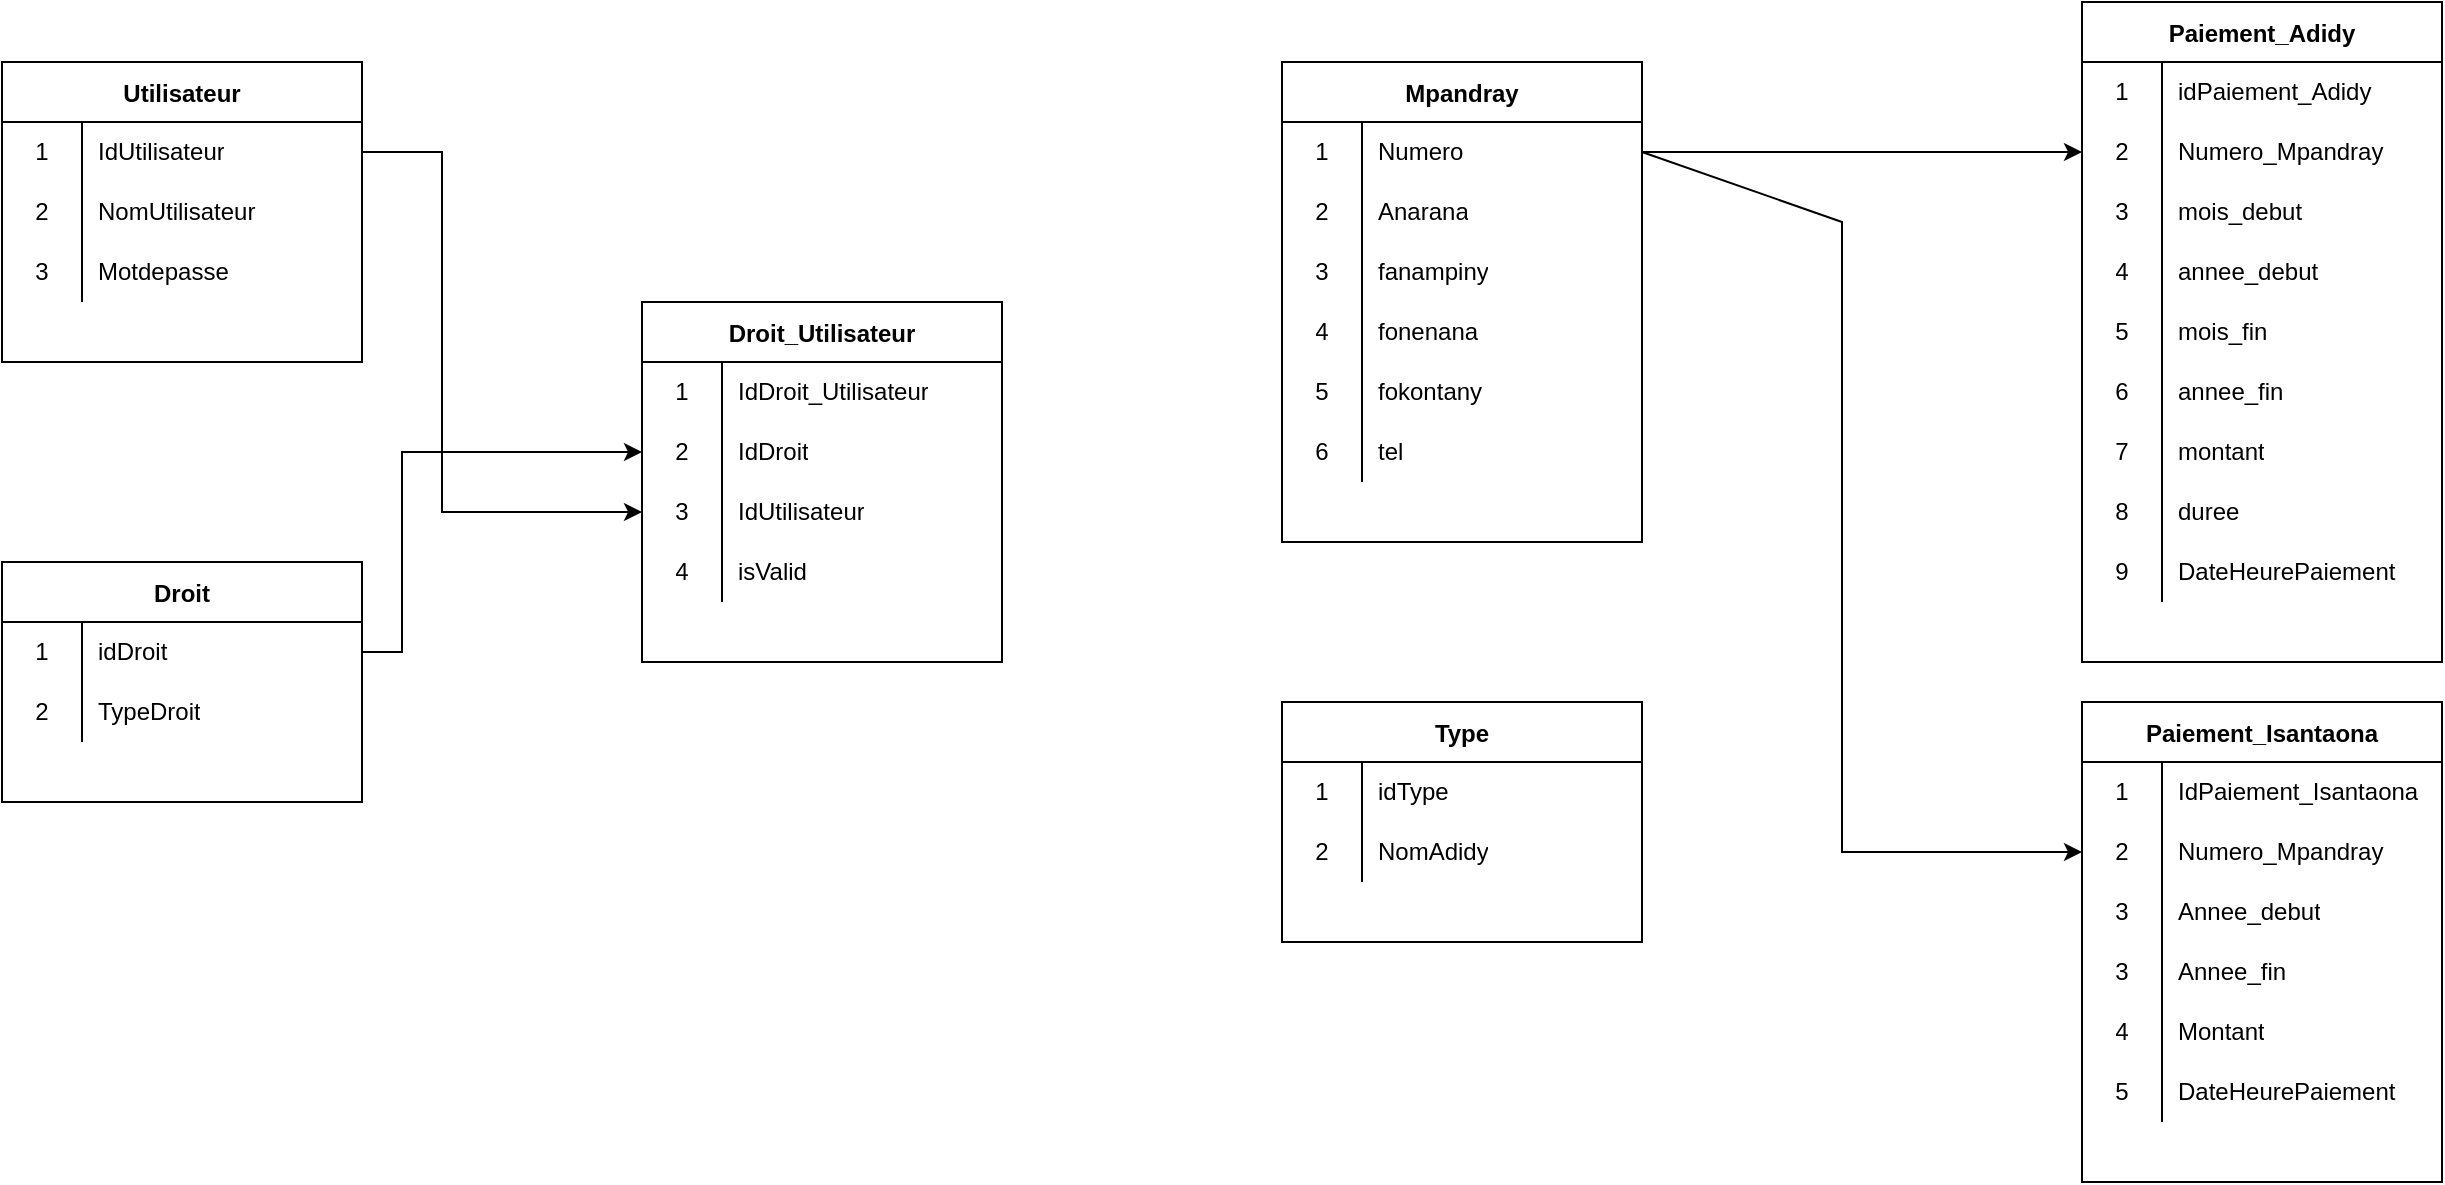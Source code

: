 <mxfile version="20.3.0" type="device"><diagram id="WqaetTp6xMt5rAw5SMbS" name="Page-1"><mxGraphModel dx="2249" dy="903" grid="1" gridSize="10" guides="1" tooltips="1" connect="1" arrows="1" fold="1" page="1" pageScale="1" pageWidth="827" pageHeight="1169" math="0" shadow="0"><root><mxCell id="0"/><mxCell id="1" parent="0"/><mxCell id="UqFj3-iDbLxUqSl8OQ87-1" value="Mpandray" style="shape=table;startSize=30;container=1;collapsible=0;childLayout=tableLayout;fixedRows=1;rowLines=0;fontStyle=1;" vertex="1" parent="1"><mxGeometry x="40" y="40" width="180" height="240" as="geometry"/></mxCell><mxCell id="UqFj3-iDbLxUqSl8OQ87-2" value="" style="shape=tableRow;horizontal=0;startSize=0;swimlaneHead=0;swimlaneBody=0;top=0;left=0;bottom=0;right=0;collapsible=0;dropTarget=0;fillColor=none;points=[[0,0.5],[1,0.5]];portConstraint=eastwest;" vertex="1" parent="UqFj3-iDbLxUqSl8OQ87-1"><mxGeometry y="30" width="180" height="30" as="geometry"/></mxCell><mxCell id="UqFj3-iDbLxUqSl8OQ87-3" value="1" style="shape=partialRectangle;html=1;whiteSpace=wrap;connectable=0;fillColor=none;top=0;left=0;bottom=0;right=0;overflow=hidden;pointerEvents=1;" vertex="1" parent="UqFj3-iDbLxUqSl8OQ87-2"><mxGeometry width="40" height="30" as="geometry"><mxRectangle width="40" height="30" as="alternateBounds"/></mxGeometry></mxCell><mxCell id="UqFj3-iDbLxUqSl8OQ87-4" value="Numero" style="shape=partialRectangle;html=1;whiteSpace=wrap;connectable=0;fillColor=none;top=0;left=0;bottom=0;right=0;align=left;spacingLeft=6;overflow=hidden;" vertex="1" parent="UqFj3-iDbLxUqSl8OQ87-2"><mxGeometry x="40" width="140" height="30" as="geometry"><mxRectangle width="140" height="30" as="alternateBounds"/></mxGeometry></mxCell><mxCell id="UqFj3-iDbLxUqSl8OQ87-5" value="" style="shape=tableRow;horizontal=0;startSize=0;swimlaneHead=0;swimlaneBody=0;top=0;left=0;bottom=0;right=0;collapsible=0;dropTarget=0;fillColor=none;points=[[0,0.5],[1,0.5]];portConstraint=eastwest;" vertex="1" parent="UqFj3-iDbLxUqSl8OQ87-1"><mxGeometry y="60" width="180" height="30" as="geometry"/></mxCell><mxCell id="UqFj3-iDbLxUqSl8OQ87-6" value="2" style="shape=partialRectangle;html=1;whiteSpace=wrap;connectable=0;fillColor=none;top=0;left=0;bottom=0;right=0;overflow=hidden;" vertex="1" parent="UqFj3-iDbLxUqSl8OQ87-5"><mxGeometry width="40" height="30" as="geometry"><mxRectangle width="40" height="30" as="alternateBounds"/></mxGeometry></mxCell><mxCell id="UqFj3-iDbLxUqSl8OQ87-7" value="Anarana" style="shape=partialRectangle;html=1;whiteSpace=wrap;connectable=0;fillColor=none;top=0;left=0;bottom=0;right=0;align=left;spacingLeft=6;overflow=hidden;" vertex="1" parent="UqFj3-iDbLxUqSl8OQ87-5"><mxGeometry x="40" width="140" height="30" as="geometry"><mxRectangle width="140" height="30" as="alternateBounds"/></mxGeometry></mxCell><mxCell id="UqFj3-iDbLxUqSl8OQ87-8" value="" style="shape=tableRow;horizontal=0;startSize=0;swimlaneHead=0;swimlaneBody=0;top=0;left=0;bottom=0;right=0;collapsible=0;dropTarget=0;fillColor=none;points=[[0,0.5],[1,0.5]];portConstraint=eastwest;" vertex="1" parent="UqFj3-iDbLxUqSl8OQ87-1"><mxGeometry y="90" width="180" height="30" as="geometry"/></mxCell><mxCell id="UqFj3-iDbLxUqSl8OQ87-9" value="3" style="shape=partialRectangle;html=1;whiteSpace=wrap;connectable=0;fillColor=none;top=0;left=0;bottom=0;right=0;overflow=hidden;" vertex="1" parent="UqFj3-iDbLxUqSl8OQ87-8"><mxGeometry width="40" height="30" as="geometry"><mxRectangle width="40" height="30" as="alternateBounds"/></mxGeometry></mxCell><mxCell id="UqFj3-iDbLxUqSl8OQ87-10" value="fanampiny" style="shape=partialRectangle;html=1;whiteSpace=wrap;connectable=0;fillColor=none;top=0;left=0;bottom=0;right=0;align=left;spacingLeft=6;overflow=hidden;" vertex="1" parent="UqFj3-iDbLxUqSl8OQ87-8"><mxGeometry x="40" width="140" height="30" as="geometry"><mxRectangle width="140" height="30" as="alternateBounds"/></mxGeometry></mxCell><mxCell id="UqFj3-iDbLxUqSl8OQ87-11" value="" style="shape=tableRow;horizontal=0;startSize=0;swimlaneHead=0;swimlaneBody=0;top=0;left=0;bottom=0;right=0;collapsible=0;dropTarget=0;fillColor=none;points=[[0,0.5],[1,0.5]];portConstraint=eastwest;" vertex="1" parent="UqFj3-iDbLxUqSl8OQ87-1"><mxGeometry y="120" width="180" height="30" as="geometry"/></mxCell><mxCell id="UqFj3-iDbLxUqSl8OQ87-12" value="4" style="shape=partialRectangle;html=1;whiteSpace=wrap;connectable=0;fillColor=none;top=0;left=0;bottom=0;right=0;overflow=hidden;" vertex="1" parent="UqFj3-iDbLxUqSl8OQ87-11"><mxGeometry width="40" height="30" as="geometry"><mxRectangle width="40" height="30" as="alternateBounds"/></mxGeometry></mxCell><mxCell id="UqFj3-iDbLxUqSl8OQ87-13" value="fonenana" style="shape=partialRectangle;html=1;whiteSpace=wrap;connectable=0;fillColor=none;top=0;left=0;bottom=0;right=0;align=left;spacingLeft=6;overflow=hidden;" vertex="1" parent="UqFj3-iDbLxUqSl8OQ87-11"><mxGeometry x="40" width="140" height="30" as="geometry"><mxRectangle width="140" height="30" as="alternateBounds"/></mxGeometry></mxCell><mxCell id="UqFj3-iDbLxUqSl8OQ87-14" value="" style="shape=tableRow;horizontal=0;startSize=0;swimlaneHead=0;swimlaneBody=0;top=0;left=0;bottom=0;right=0;collapsible=0;dropTarget=0;fillColor=none;points=[[0,0.5],[1,0.5]];portConstraint=eastwest;" vertex="1" parent="UqFj3-iDbLxUqSl8OQ87-1"><mxGeometry y="150" width="180" height="30" as="geometry"/></mxCell><mxCell id="UqFj3-iDbLxUqSl8OQ87-15" value="5" style="shape=partialRectangle;html=1;whiteSpace=wrap;connectable=0;fillColor=none;top=0;left=0;bottom=0;right=0;overflow=hidden;" vertex="1" parent="UqFj3-iDbLxUqSl8OQ87-14"><mxGeometry width="40" height="30" as="geometry"><mxRectangle width="40" height="30" as="alternateBounds"/></mxGeometry></mxCell><mxCell id="UqFj3-iDbLxUqSl8OQ87-16" value="fokontany" style="shape=partialRectangle;html=1;whiteSpace=wrap;connectable=0;fillColor=none;top=0;left=0;bottom=0;right=0;align=left;spacingLeft=6;overflow=hidden;" vertex="1" parent="UqFj3-iDbLxUqSl8OQ87-14"><mxGeometry x="40" width="140" height="30" as="geometry"><mxRectangle width="140" height="30" as="alternateBounds"/></mxGeometry></mxCell><mxCell id="UqFj3-iDbLxUqSl8OQ87-17" value="" style="shape=tableRow;horizontal=0;startSize=0;swimlaneHead=0;swimlaneBody=0;top=0;left=0;bottom=0;right=0;collapsible=0;dropTarget=0;fillColor=none;points=[[0,0.5],[1,0.5]];portConstraint=eastwest;" vertex="1" parent="UqFj3-iDbLxUqSl8OQ87-1"><mxGeometry y="180" width="180" height="30" as="geometry"/></mxCell><mxCell id="UqFj3-iDbLxUqSl8OQ87-18" value="6" style="shape=partialRectangle;html=1;whiteSpace=wrap;connectable=0;fillColor=none;top=0;left=0;bottom=0;right=0;overflow=hidden;" vertex="1" parent="UqFj3-iDbLxUqSl8OQ87-17"><mxGeometry width="40" height="30" as="geometry"><mxRectangle width="40" height="30" as="alternateBounds"/></mxGeometry></mxCell><mxCell id="UqFj3-iDbLxUqSl8OQ87-19" value="tel" style="shape=partialRectangle;html=1;whiteSpace=wrap;connectable=0;fillColor=none;top=0;left=0;bottom=0;right=0;align=left;spacingLeft=6;overflow=hidden;" vertex="1" parent="UqFj3-iDbLxUqSl8OQ87-17"><mxGeometry x="40" width="140" height="30" as="geometry"><mxRectangle width="140" height="30" as="alternateBounds"/></mxGeometry></mxCell><mxCell id="UqFj3-iDbLxUqSl8OQ87-20" value="Type" style="shape=table;startSize=30;container=1;collapsible=0;childLayout=tableLayout;fixedRows=1;rowLines=0;fontStyle=1;" vertex="1" parent="1"><mxGeometry x="40" y="360" width="180" height="120" as="geometry"/></mxCell><mxCell id="UqFj3-iDbLxUqSl8OQ87-21" value="" style="shape=tableRow;horizontal=0;startSize=0;swimlaneHead=0;swimlaneBody=0;top=0;left=0;bottom=0;right=0;collapsible=0;dropTarget=0;fillColor=none;points=[[0,0.5],[1,0.5]];portConstraint=eastwest;" vertex="1" parent="UqFj3-iDbLxUqSl8OQ87-20"><mxGeometry y="30" width="180" height="30" as="geometry"/></mxCell><mxCell id="UqFj3-iDbLxUqSl8OQ87-22" value="1" style="shape=partialRectangle;html=1;whiteSpace=wrap;connectable=0;fillColor=none;top=0;left=0;bottom=0;right=0;overflow=hidden;pointerEvents=1;" vertex="1" parent="UqFj3-iDbLxUqSl8OQ87-21"><mxGeometry width="40" height="30" as="geometry"><mxRectangle width="40" height="30" as="alternateBounds"/></mxGeometry></mxCell><mxCell id="UqFj3-iDbLxUqSl8OQ87-23" value="idType" style="shape=partialRectangle;html=1;whiteSpace=wrap;connectable=0;fillColor=none;top=0;left=0;bottom=0;right=0;align=left;spacingLeft=6;overflow=hidden;" vertex="1" parent="UqFj3-iDbLxUqSl8OQ87-21"><mxGeometry x="40" width="140" height="30" as="geometry"><mxRectangle width="140" height="30" as="alternateBounds"/></mxGeometry></mxCell><mxCell id="UqFj3-iDbLxUqSl8OQ87-24" value="" style="shape=tableRow;horizontal=0;startSize=0;swimlaneHead=0;swimlaneBody=0;top=0;left=0;bottom=0;right=0;collapsible=0;dropTarget=0;fillColor=none;points=[[0,0.5],[1,0.5]];portConstraint=eastwest;" vertex="1" parent="UqFj3-iDbLxUqSl8OQ87-20"><mxGeometry y="60" width="180" height="30" as="geometry"/></mxCell><mxCell id="UqFj3-iDbLxUqSl8OQ87-25" value="2" style="shape=partialRectangle;html=1;whiteSpace=wrap;connectable=0;fillColor=none;top=0;left=0;bottom=0;right=0;overflow=hidden;" vertex="1" parent="UqFj3-iDbLxUqSl8OQ87-24"><mxGeometry width="40" height="30" as="geometry"><mxRectangle width="40" height="30" as="alternateBounds"/></mxGeometry></mxCell><mxCell id="UqFj3-iDbLxUqSl8OQ87-26" value="NomAdidy" style="shape=partialRectangle;html=1;whiteSpace=wrap;connectable=0;fillColor=none;top=0;left=0;bottom=0;right=0;align=left;spacingLeft=6;overflow=hidden;" vertex="1" parent="UqFj3-iDbLxUqSl8OQ87-24"><mxGeometry x="40" width="140" height="30" as="geometry"><mxRectangle width="140" height="30" as="alternateBounds"/></mxGeometry></mxCell><mxCell id="UqFj3-iDbLxUqSl8OQ87-30" value="Paiement_Adidy" style="shape=table;startSize=30;container=1;collapsible=0;childLayout=tableLayout;fixedRows=1;rowLines=0;fontStyle=1;" vertex="1" parent="1"><mxGeometry x="440" y="10" width="180" height="330" as="geometry"/></mxCell><mxCell id="UqFj3-iDbLxUqSl8OQ87-31" value="" style="shape=tableRow;horizontal=0;startSize=0;swimlaneHead=0;swimlaneBody=0;top=0;left=0;bottom=0;right=0;collapsible=0;dropTarget=0;fillColor=none;points=[[0,0.5],[1,0.5]];portConstraint=eastwest;" vertex="1" parent="UqFj3-iDbLxUqSl8OQ87-30"><mxGeometry y="30" width="180" height="30" as="geometry"/></mxCell><mxCell id="UqFj3-iDbLxUqSl8OQ87-32" value="1" style="shape=partialRectangle;html=1;whiteSpace=wrap;connectable=0;fillColor=none;top=0;left=0;bottom=0;right=0;overflow=hidden;pointerEvents=1;" vertex="1" parent="UqFj3-iDbLxUqSl8OQ87-31"><mxGeometry width="40" height="30" as="geometry"><mxRectangle width="40" height="30" as="alternateBounds"/></mxGeometry></mxCell><mxCell id="UqFj3-iDbLxUqSl8OQ87-33" value="idPaiement_Adidy" style="shape=partialRectangle;html=1;whiteSpace=wrap;connectable=0;fillColor=none;top=0;left=0;bottom=0;right=0;align=left;spacingLeft=6;overflow=hidden;" vertex="1" parent="UqFj3-iDbLxUqSl8OQ87-31"><mxGeometry x="40" width="140" height="30" as="geometry"><mxRectangle width="140" height="30" as="alternateBounds"/></mxGeometry></mxCell><mxCell id="UqFj3-iDbLxUqSl8OQ87-34" value="" style="shape=tableRow;horizontal=0;startSize=0;swimlaneHead=0;swimlaneBody=0;top=0;left=0;bottom=0;right=0;collapsible=0;dropTarget=0;fillColor=none;points=[[0,0.5],[1,0.5]];portConstraint=eastwest;" vertex="1" parent="UqFj3-iDbLxUqSl8OQ87-30"><mxGeometry y="60" width="180" height="30" as="geometry"/></mxCell><mxCell id="UqFj3-iDbLxUqSl8OQ87-35" value="2" style="shape=partialRectangle;html=1;whiteSpace=wrap;connectable=0;fillColor=none;top=0;left=0;bottom=0;right=0;overflow=hidden;" vertex="1" parent="UqFj3-iDbLxUqSl8OQ87-34"><mxGeometry width="40" height="30" as="geometry"><mxRectangle width="40" height="30" as="alternateBounds"/></mxGeometry></mxCell><mxCell id="UqFj3-iDbLxUqSl8OQ87-36" value="Numero_Mpandray" style="shape=partialRectangle;html=1;whiteSpace=wrap;connectable=0;fillColor=none;top=0;left=0;bottom=0;right=0;align=left;spacingLeft=6;overflow=hidden;" vertex="1" parent="UqFj3-iDbLxUqSl8OQ87-34"><mxGeometry x="40" width="140" height="30" as="geometry"><mxRectangle width="140" height="30" as="alternateBounds"/></mxGeometry></mxCell><mxCell id="UqFj3-iDbLxUqSl8OQ87-37" value="" style="shape=tableRow;horizontal=0;startSize=0;swimlaneHead=0;swimlaneBody=0;top=0;left=0;bottom=0;right=0;collapsible=0;dropTarget=0;fillColor=none;points=[[0,0.5],[1,0.5]];portConstraint=eastwest;" vertex="1" parent="UqFj3-iDbLxUqSl8OQ87-30"><mxGeometry y="90" width="180" height="30" as="geometry"/></mxCell><mxCell id="UqFj3-iDbLxUqSl8OQ87-38" value="3" style="shape=partialRectangle;html=1;whiteSpace=wrap;connectable=0;fillColor=none;top=0;left=0;bottom=0;right=0;overflow=hidden;" vertex="1" parent="UqFj3-iDbLxUqSl8OQ87-37"><mxGeometry width="40" height="30" as="geometry"><mxRectangle width="40" height="30" as="alternateBounds"/></mxGeometry></mxCell><mxCell id="UqFj3-iDbLxUqSl8OQ87-39" value="mois_debut" style="shape=partialRectangle;html=1;whiteSpace=wrap;connectable=0;fillColor=none;top=0;left=0;bottom=0;right=0;align=left;spacingLeft=6;overflow=hidden;" vertex="1" parent="UqFj3-iDbLxUqSl8OQ87-37"><mxGeometry x="40" width="140" height="30" as="geometry"><mxRectangle width="140" height="30" as="alternateBounds"/></mxGeometry></mxCell><mxCell id="UqFj3-iDbLxUqSl8OQ87-40" value="" style="shape=tableRow;horizontal=0;startSize=0;swimlaneHead=0;swimlaneBody=0;top=0;left=0;bottom=0;right=0;collapsible=0;dropTarget=0;fillColor=none;points=[[0,0.5],[1,0.5]];portConstraint=eastwest;" vertex="1" parent="UqFj3-iDbLxUqSl8OQ87-30"><mxGeometry y="120" width="180" height="30" as="geometry"/></mxCell><mxCell id="UqFj3-iDbLxUqSl8OQ87-41" value="4" style="shape=partialRectangle;html=1;whiteSpace=wrap;connectable=0;fillColor=none;top=0;left=0;bottom=0;right=0;overflow=hidden;" vertex="1" parent="UqFj3-iDbLxUqSl8OQ87-40"><mxGeometry width="40" height="30" as="geometry"><mxRectangle width="40" height="30" as="alternateBounds"/></mxGeometry></mxCell><mxCell id="UqFj3-iDbLxUqSl8OQ87-42" value="annee_debut" style="shape=partialRectangle;html=1;whiteSpace=wrap;connectable=0;fillColor=none;top=0;left=0;bottom=0;right=0;align=left;spacingLeft=6;overflow=hidden;" vertex="1" parent="UqFj3-iDbLxUqSl8OQ87-40"><mxGeometry x="40" width="140" height="30" as="geometry"><mxRectangle width="140" height="30" as="alternateBounds"/></mxGeometry></mxCell><mxCell id="UqFj3-iDbLxUqSl8OQ87-43" value="" style="shape=tableRow;horizontal=0;startSize=0;swimlaneHead=0;swimlaneBody=0;top=0;left=0;bottom=0;right=0;collapsible=0;dropTarget=0;fillColor=none;points=[[0,0.5],[1,0.5]];portConstraint=eastwest;" vertex="1" parent="UqFj3-iDbLxUqSl8OQ87-30"><mxGeometry y="150" width="180" height="30" as="geometry"/></mxCell><mxCell id="UqFj3-iDbLxUqSl8OQ87-44" value="5" style="shape=partialRectangle;html=1;whiteSpace=wrap;connectable=0;fillColor=none;top=0;left=0;bottom=0;right=0;overflow=hidden;" vertex="1" parent="UqFj3-iDbLxUqSl8OQ87-43"><mxGeometry width="40" height="30" as="geometry"><mxRectangle width="40" height="30" as="alternateBounds"/></mxGeometry></mxCell><mxCell id="UqFj3-iDbLxUqSl8OQ87-45" value="mois_fin" style="shape=partialRectangle;html=1;whiteSpace=wrap;connectable=0;fillColor=none;top=0;left=0;bottom=0;right=0;align=left;spacingLeft=6;overflow=hidden;" vertex="1" parent="UqFj3-iDbLxUqSl8OQ87-43"><mxGeometry x="40" width="140" height="30" as="geometry"><mxRectangle width="140" height="30" as="alternateBounds"/></mxGeometry></mxCell><mxCell id="UqFj3-iDbLxUqSl8OQ87-46" value="" style="shape=tableRow;horizontal=0;startSize=0;swimlaneHead=0;swimlaneBody=0;top=0;left=0;bottom=0;right=0;collapsible=0;dropTarget=0;fillColor=none;points=[[0,0.5],[1,0.5]];portConstraint=eastwest;" vertex="1" parent="UqFj3-iDbLxUqSl8OQ87-30"><mxGeometry y="180" width="180" height="30" as="geometry"/></mxCell><mxCell id="UqFj3-iDbLxUqSl8OQ87-47" value="6" style="shape=partialRectangle;html=1;whiteSpace=wrap;connectable=0;fillColor=none;top=0;left=0;bottom=0;right=0;overflow=hidden;" vertex="1" parent="UqFj3-iDbLxUqSl8OQ87-46"><mxGeometry width="40" height="30" as="geometry"><mxRectangle width="40" height="30" as="alternateBounds"/></mxGeometry></mxCell><mxCell id="UqFj3-iDbLxUqSl8OQ87-48" value="annee_fin" style="shape=partialRectangle;html=1;whiteSpace=wrap;connectable=0;fillColor=none;top=0;left=0;bottom=0;right=0;align=left;spacingLeft=6;overflow=hidden;" vertex="1" parent="UqFj3-iDbLxUqSl8OQ87-46"><mxGeometry x="40" width="140" height="30" as="geometry"><mxRectangle width="140" height="30" as="alternateBounds"/></mxGeometry></mxCell><mxCell id="UqFj3-iDbLxUqSl8OQ87-49" value="" style="shape=tableRow;horizontal=0;startSize=0;swimlaneHead=0;swimlaneBody=0;top=0;left=0;bottom=0;right=0;collapsible=0;dropTarget=0;fillColor=none;points=[[0,0.5],[1,0.5]];portConstraint=eastwest;" vertex="1" parent="UqFj3-iDbLxUqSl8OQ87-30"><mxGeometry y="210" width="180" height="30" as="geometry"/></mxCell><mxCell id="UqFj3-iDbLxUqSl8OQ87-50" value="7" style="shape=partialRectangle;html=1;whiteSpace=wrap;connectable=0;fillColor=none;top=0;left=0;bottom=0;right=0;overflow=hidden;" vertex="1" parent="UqFj3-iDbLxUqSl8OQ87-49"><mxGeometry width="40" height="30" as="geometry"><mxRectangle width="40" height="30" as="alternateBounds"/></mxGeometry></mxCell><mxCell id="UqFj3-iDbLxUqSl8OQ87-51" value="montant" style="shape=partialRectangle;html=1;whiteSpace=wrap;connectable=0;fillColor=none;top=0;left=0;bottom=0;right=0;align=left;spacingLeft=6;overflow=hidden;" vertex="1" parent="UqFj3-iDbLxUqSl8OQ87-49"><mxGeometry x="40" width="140" height="30" as="geometry"><mxRectangle width="140" height="30" as="alternateBounds"/></mxGeometry></mxCell><mxCell id="UqFj3-iDbLxUqSl8OQ87-63" value="" style="shape=tableRow;horizontal=0;startSize=0;swimlaneHead=0;swimlaneBody=0;top=0;left=0;bottom=0;right=0;collapsible=0;dropTarget=0;fillColor=none;points=[[0,0.5],[1,0.5]];portConstraint=eastwest;" vertex="1" parent="UqFj3-iDbLxUqSl8OQ87-30"><mxGeometry y="240" width="180" height="30" as="geometry"/></mxCell><mxCell id="UqFj3-iDbLxUqSl8OQ87-64" value="8" style="shape=partialRectangle;html=1;whiteSpace=wrap;connectable=0;fillColor=none;top=0;left=0;bottom=0;right=0;overflow=hidden;" vertex="1" parent="UqFj3-iDbLxUqSl8OQ87-63"><mxGeometry width="40" height="30" as="geometry"><mxRectangle width="40" height="30" as="alternateBounds"/></mxGeometry></mxCell><mxCell id="UqFj3-iDbLxUqSl8OQ87-65" value="duree" style="shape=partialRectangle;html=1;whiteSpace=wrap;connectable=0;fillColor=none;top=0;left=0;bottom=0;right=0;align=left;spacingLeft=6;overflow=hidden;" vertex="1" parent="UqFj3-iDbLxUqSl8OQ87-63"><mxGeometry x="40" width="140" height="30" as="geometry"><mxRectangle width="140" height="30" as="alternateBounds"/></mxGeometry></mxCell><mxCell id="UqFj3-iDbLxUqSl8OQ87-70" value="" style="shape=tableRow;horizontal=0;startSize=0;swimlaneHead=0;swimlaneBody=0;top=0;left=0;bottom=0;right=0;collapsible=0;dropTarget=0;fillColor=none;points=[[0,0.5],[1,0.5]];portConstraint=eastwest;" vertex="1" parent="UqFj3-iDbLxUqSl8OQ87-30"><mxGeometry y="270" width="180" height="30" as="geometry"/></mxCell><mxCell id="UqFj3-iDbLxUqSl8OQ87-71" value="9" style="shape=partialRectangle;html=1;whiteSpace=wrap;connectable=0;fillColor=none;top=0;left=0;bottom=0;right=0;overflow=hidden;" vertex="1" parent="UqFj3-iDbLxUqSl8OQ87-70"><mxGeometry width="40" height="30" as="geometry"><mxRectangle width="40" height="30" as="alternateBounds"/></mxGeometry></mxCell><mxCell id="UqFj3-iDbLxUqSl8OQ87-72" value="DateHeurePaiement" style="shape=partialRectangle;html=1;whiteSpace=wrap;connectable=0;fillColor=none;top=0;left=0;bottom=0;right=0;align=left;spacingLeft=6;overflow=hidden;" vertex="1" parent="UqFj3-iDbLxUqSl8OQ87-70"><mxGeometry x="40" width="140" height="30" as="geometry"><mxRectangle width="140" height="30" as="alternateBounds"/></mxGeometry></mxCell><mxCell id="UqFj3-iDbLxUqSl8OQ87-52" value="" style="endArrow=classic;html=1;rounded=0;exitX=1;exitY=0.5;exitDx=0;exitDy=0;entryX=0;entryY=0.5;entryDx=0;entryDy=0;" edge="1" parent="1" source="UqFj3-iDbLxUqSl8OQ87-2" target="UqFj3-iDbLxUqSl8OQ87-34"><mxGeometry width="50" height="50" relative="1" as="geometry"><mxPoint x="310" y="170" as="sourcePoint"/><mxPoint x="360" y="120" as="targetPoint"/><Array as="points"><mxPoint x="320" y="85"/></Array></mxGeometry></mxCell><mxCell id="UqFj3-iDbLxUqSl8OQ87-53" value="Paiement_Isantaona" style="shape=table;startSize=30;container=1;collapsible=0;childLayout=tableLayout;fixedRows=1;rowLines=0;fontStyle=1;" vertex="1" parent="1"><mxGeometry x="440" y="360" width="180" height="240" as="geometry"/></mxCell><mxCell id="UqFj3-iDbLxUqSl8OQ87-54" value="" style="shape=tableRow;horizontal=0;startSize=0;swimlaneHead=0;swimlaneBody=0;top=0;left=0;bottom=0;right=0;collapsible=0;dropTarget=0;fillColor=none;points=[[0,0.5],[1,0.5]];portConstraint=eastwest;" vertex="1" parent="UqFj3-iDbLxUqSl8OQ87-53"><mxGeometry y="30" width="180" height="30" as="geometry"/></mxCell><mxCell id="UqFj3-iDbLxUqSl8OQ87-55" value="1" style="shape=partialRectangle;html=1;whiteSpace=wrap;connectable=0;fillColor=none;top=0;left=0;bottom=0;right=0;overflow=hidden;pointerEvents=1;" vertex="1" parent="UqFj3-iDbLxUqSl8OQ87-54"><mxGeometry width="40" height="30" as="geometry"><mxRectangle width="40" height="30" as="alternateBounds"/></mxGeometry></mxCell><mxCell id="UqFj3-iDbLxUqSl8OQ87-56" value="IdPaiement_Isantaona" style="shape=partialRectangle;html=1;whiteSpace=wrap;connectable=0;fillColor=none;top=0;left=0;bottom=0;right=0;align=left;spacingLeft=6;overflow=hidden;" vertex="1" parent="UqFj3-iDbLxUqSl8OQ87-54"><mxGeometry x="40" width="140" height="30" as="geometry"><mxRectangle width="140" height="30" as="alternateBounds"/></mxGeometry></mxCell><mxCell id="UqFj3-iDbLxUqSl8OQ87-57" value="" style="shape=tableRow;horizontal=0;startSize=0;swimlaneHead=0;swimlaneBody=0;top=0;left=0;bottom=0;right=0;collapsible=0;dropTarget=0;fillColor=none;points=[[0,0.5],[1,0.5]];portConstraint=eastwest;" vertex="1" parent="UqFj3-iDbLxUqSl8OQ87-53"><mxGeometry y="60" width="180" height="30" as="geometry"/></mxCell><mxCell id="UqFj3-iDbLxUqSl8OQ87-58" value="2" style="shape=partialRectangle;html=1;whiteSpace=wrap;connectable=0;fillColor=none;top=0;left=0;bottom=0;right=0;overflow=hidden;" vertex="1" parent="UqFj3-iDbLxUqSl8OQ87-57"><mxGeometry width="40" height="30" as="geometry"><mxRectangle width="40" height="30" as="alternateBounds"/></mxGeometry></mxCell><mxCell id="UqFj3-iDbLxUqSl8OQ87-59" value="Numero_Mpandray" style="shape=partialRectangle;html=1;whiteSpace=wrap;connectable=0;fillColor=none;top=0;left=0;bottom=0;right=0;align=left;spacingLeft=6;overflow=hidden;" vertex="1" parent="UqFj3-iDbLxUqSl8OQ87-57"><mxGeometry x="40" width="140" height="30" as="geometry"><mxRectangle width="140" height="30" as="alternateBounds"/></mxGeometry></mxCell><mxCell id="UqFj3-iDbLxUqSl8OQ87-60" value="" style="shape=tableRow;horizontal=0;startSize=0;swimlaneHead=0;swimlaneBody=0;top=0;left=0;bottom=0;right=0;collapsible=0;dropTarget=0;fillColor=none;points=[[0,0.5],[1,0.5]];portConstraint=eastwest;" vertex="1" parent="UqFj3-iDbLxUqSl8OQ87-53"><mxGeometry y="90" width="180" height="30" as="geometry"/></mxCell><mxCell id="UqFj3-iDbLxUqSl8OQ87-61" value="3" style="shape=partialRectangle;html=1;whiteSpace=wrap;connectable=0;fillColor=none;top=0;left=0;bottom=0;right=0;overflow=hidden;" vertex="1" parent="UqFj3-iDbLxUqSl8OQ87-60"><mxGeometry width="40" height="30" as="geometry"><mxRectangle width="40" height="30" as="alternateBounds"/></mxGeometry></mxCell><mxCell id="UqFj3-iDbLxUqSl8OQ87-62" value="Annee_debut" style="shape=partialRectangle;html=1;whiteSpace=wrap;connectable=0;fillColor=none;top=0;left=0;bottom=0;right=0;align=left;spacingLeft=6;overflow=hidden;" vertex="1" parent="UqFj3-iDbLxUqSl8OQ87-60"><mxGeometry x="40" width="140" height="30" as="geometry"><mxRectangle width="140" height="30" as="alternateBounds"/></mxGeometry></mxCell><mxCell id="UqFj3-iDbLxUqSl8OQ87-76" value="" style="shape=tableRow;horizontal=0;startSize=0;swimlaneHead=0;swimlaneBody=0;top=0;left=0;bottom=0;right=0;collapsible=0;dropTarget=0;fillColor=none;points=[[0,0.5],[1,0.5]];portConstraint=eastwest;" vertex="1" parent="UqFj3-iDbLxUqSl8OQ87-53"><mxGeometry y="120" width="180" height="30" as="geometry"/></mxCell><mxCell id="UqFj3-iDbLxUqSl8OQ87-77" value="3" style="shape=partialRectangle;html=1;whiteSpace=wrap;connectable=0;fillColor=none;top=0;left=0;bottom=0;right=0;overflow=hidden;" vertex="1" parent="UqFj3-iDbLxUqSl8OQ87-76"><mxGeometry width="40" height="30" as="geometry"><mxRectangle width="40" height="30" as="alternateBounds"/></mxGeometry></mxCell><mxCell id="UqFj3-iDbLxUqSl8OQ87-78" value="Annee_fin" style="shape=partialRectangle;html=1;whiteSpace=wrap;connectable=0;fillColor=none;top=0;left=0;bottom=0;right=0;align=left;spacingLeft=6;overflow=hidden;" vertex="1" parent="UqFj3-iDbLxUqSl8OQ87-76"><mxGeometry x="40" width="140" height="30" as="geometry"><mxRectangle width="140" height="30" as="alternateBounds"/></mxGeometry></mxCell><mxCell id="UqFj3-iDbLxUqSl8OQ87-66" value="" style="shape=tableRow;horizontal=0;startSize=0;swimlaneHead=0;swimlaneBody=0;top=0;left=0;bottom=0;right=0;collapsible=0;dropTarget=0;fillColor=none;points=[[0,0.5],[1,0.5]];portConstraint=eastwest;" vertex="1" parent="UqFj3-iDbLxUqSl8OQ87-53"><mxGeometry y="150" width="180" height="30" as="geometry"/></mxCell><mxCell id="UqFj3-iDbLxUqSl8OQ87-67" value="4" style="shape=partialRectangle;html=1;whiteSpace=wrap;connectable=0;fillColor=none;top=0;left=0;bottom=0;right=0;overflow=hidden;" vertex="1" parent="UqFj3-iDbLxUqSl8OQ87-66"><mxGeometry width="40" height="30" as="geometry"><mxRectangle width="40" height="30" as="alternateBounds"/></mxGeometry></mxCell><mxCell id="UqFj3-iDbLxUqSl8OQ87-68" value="Montant" style="shape=partialRectangle;html=1;whiteSpace=wrap;connectable=0;fillColor=none;top=0;left=0;bottom=0;right=0;align=left;spacingLeft=6;overflow=hidden;" vertex="1" parent="UqFj3-iDbLxUqSl8OQ87-66"><mxGeometry x="40" width="140" height="30" as="geometry"><mxRectangle width="140" height="30" as="alternateBounds"/></mxGeometry></mxCell><mxCell id="UqFj3-iDbLxUqSl8OQ87-73" value="" style="shape=tableRow;horizontal=0;startSize=0;swimlaneHead=0;swimlaneBody=0;top=0;left=0;bottom=0;right=0;collapsible=0;dropTarget=0;fillColor=none;points=[[0,0.5],[1,0.5]];portConstraint=eastwest;" vertex="1" parent="UqFj3-iDbLxUqSl8OQ87-53"><mxGeometry y="180" width="180" height="30" as="geometry"/></mxCell><mxCell id="UqFj3-iDbLxUqSl8OQ87-74" value="5" style="shape=partialRectangle;html=1;whiteSpace=wrap;connectable=0;fillColor=none;top=0;left=0;bottom=0;right=0;overflow=hidden;" vertex="1" parent="UqFj3-iDbLxUqSl8OQ87-73"><mxGeometry width="40" height="30" as="geometry"><mxRectangle width="40" height="30" as="alternateBounds"/></mxGeometry></mxCell><mxCell id="UqFj3-iDbLxUqSl8OQ87-75" value="DateHeurePaiement" style="shape=partialRectangle;html=1;whiteSpace=wrap;connectable=0;fillColor=none;top=0;left=0;bottom=0;right=0;align=left;spacingLeft=6;overflow=hidden;" vertex="1" parent="UqFj3-iDbLxUqSl8OQ87-73"><mxGeometry x="40" width="140" height="30" as="geometry"><mxRectangle width="140" height="30" as="alternateBounds"/></mxGeometry></mxCell><mxCell id="UqFj3-iDbLxUqSl8OQ87-69" value="" style="endArrow=classic;html=1;rounded=0;exitX=1;exitY=0.5;exitDx=0;exitDy=0;entryX=0;entryY=0.5;entryDx=0;entryDy=0;" edge="1" parent="1" source="UqFj3-iDbLxUqSl8OQ87-2" target="UqFj3-iDbLxUqSl8OQ87-57"><mxGeometry width="50" height="50" relative="1" as="geometry"><mxPoint x="330" y="250" as="sourcePoint"/><mxPoint x="380" y="200" as="targetPoint"/><Array as="points"><mxPoint x="320" y="120"/><mxPoint x="320" y="435"/></Array></mxGeometry></mxCell><mxCell id="UqFj3-iDbLxUqSl8OQ87-79" value="Utilisateur" style="shape=table;startSize=30;container=1;collapsible=0;childLayout=tableLayout;fixedRows=1;rowLines=0;fontStyle=1;" vertex="1" parent="1"><mxGeometry x="-600" y="40" width="180" height="150" as="geometry"/></mxCell><mxCell id="UqFj3-iDbLxUqSl8OQ87-80" value="" style="shape=tableRow;horizontal=0;startSize=0;swimlaneHead=0;swimlaneBody=0;top=0;left=0;bottom=0;right=0;collapsible=0;dropTarget=0;fillColor=none;points=[[0,0.5],[1,0.5]];portConstraint=eastwest;" vertex="1" parent="UqFj3-iDbLxUqSl8OQ87-79"><mxGeometry y="30" width="180" height="30" as="geometry"/></mxCell><mxCell id="UqFj3-iDbLxUqSl8OQ87-81" value="1" style="shape=partialRectangle;html=1;whiteSpace=wrap;connectable=0;fillColor=none;top=0;left=0;bottom=0;right=0;overflow=hidden;pointerEvents=1;" vertex="1" parent="UqFj3-iDbLxUqSl8OQ87-80"><mxGeometry width="40" height="30" as="geometry"><mxRectangle width="40" height="30" as="alternateBounds"/></mxGeometry></mxCell><mxCell id="UqFj3-iDbLxUqSl8OQ87-82" value="IdUtilisateur" style="shape=partialRectangle;html=1;whiteSpace=wrap;connectable=0;fillColor=none;top=0;left=0;bottom=0;right=0;align=left;spacingLeft=6;overflow=hidden;" vertex="1" parent="UqFj3-iDbLxUqSl8OQ87-80"><mxGeometry x="40" width="140" height="30" as="geometry"><mxRectangle width="140" height="30" as="alternateBounds"/></mxGeometry></mxCell><mxCell id="UqFj3-iDbLxUqSl8OQ87-83" value="" style="shape=tableRow;horizontal=0;startSize=0;swimlaneHead=0;swimlaneBody=0;top=0;left=0;bottom=0;right=0;collapsible=0;dropTarget=0;fillColor=none;points=[[0,0.5],[1,0.5]];portConstraint=eastwest;" vertex="1" parent="UqFj3-iDbLxUqSl8OQ87-79"><mxGeometry y="60" width="180" height="30" as="geometry"/></mxCell><mxCell id="UqFj3-iDbLxUqSl8OQ87-84" value="2" style="shape=partialRectangle;html=1;whiteSpace=wrap;connectable=0;fillColor=none;top=0;left=0;bottom=0;right=0;overflow=hidden;" vertex="1" parent="UqFj3-iDbLxUqSl8OQ87-83"><mxGeometry width="40" height="30" as="geometry"><mxRectangle width="40" height="30" as="alternateBounds"/></mxGeometry></mxCell><mxCell id="UqFj3-iDbLxUqSl8OQ87-85" value="NomUtilisateur" style="shape=partialRectangle;html=1;whiteSpace=wrap;connectable=0;fillColor=none;top=0;left=0;bottom=0;right=0;align=left;spacingLeft=6;overflow=hidden;" vertex="1" parent="UqFj3-iDbLxUqSl8OQ87-83"><mxGeometry x="40" width="140" height="30" as="geometry"><mxRectangle width="140" height="30" as="alternateBounds"/></mxGeometry></mxCell><mxCell id="UqFj3-iDbLxUqSl8OQ87-86" value="" style="shape=tableRow;horizontal=0;startSize=0;swimlaneHead=0;swimlaneBody=0;top=0;left=0;bottom=0;right=0;collapsible=0;dropTarget=0;fillColor=none;points=[[0,0.5],[1,0.5]];portConstraint=eastwest;" vertex="1" parent="UqFj3-iDbLxUqSl8OQ87-79"><mxGeometry y="90" width="180" height="30" as="geometry"/></mxCell><mxCell id="UqFj3-iDbLxUqSl8OQ87-87" value="3" style="shape=partialRectangle;html=1;whiteSpace=wrap;connectable=0;fillColor=none;top=0;left=0;bottom=0;right=0;overflow=hidden;" vertex="1" parent="UqFj3-iDbLxUqSl8OQ87-86"><mxGeometry width="40" height="30" as="geometry"><mxRectangle width="40" height="30" as="alternateBounds"/></mxGeometry></mxCell><mxCell id="UqFj3-iDbLxUqSl8OQ87-88" value="Motdepasse" style="shape=partialRectangle;html=1;whiteSpace=wrap;connectable=0;fillColor=none;top=0;left=0;bottom=0;right=0;align=left;spacingLeft=6;overflow=hidden;" vertex="1" parent="UqFj3-iDbLxUqSl8OQ87-86"><mxGeometry x="40" width="140" height="30" as="geometry"><mxRectangle width="140" height="30" as="alternateBounds"/></mxGeometry></mxCell><mxCell id="UqFj3-iDbLxUqSl8OQ87-89" value="Droit" style="shape=table;startSize=30;container=1;collapsible=0;childLayout=tableLayout;fixedRows=1;rowLines=0;fontStyle=1;" vertex="1" parent="1"><mxGeometry x="-600" y="290" width="180" height="120" as="geometry"/></mxCell><mxCell id="UqFj3-iDbLxUqSl8OQ87-90" value="" style="shape=tableRow;horizontal=0;startSize=0;swimlaneHead=0;swimlaneBody=0;top=0;left=0;bottom=0;right=0;collapsible=0;dropTarget=0;fillColor=none;points=[[0,0.5],[1,0.5]];portConstraint=eastwest;" vertex="1" parent="UqFj3-iDbLxUqSl8OQ87-89"><mxGeometry y="30" width="180" height="30" as="geometry"/></mxCell><mxCell id="UqFj3-iDbLxUqSl8OQ87-91" value="1" style="shape=partialRectangle;html=1;whiteSpace=wrap;connectable=0;fillColor=none;top=0;left=0;bottom=0;right=0;overflow=hidden;pointerEvents=1;" vertex="1" parent="UqFj3-iDbLxUqSl8OQ87-90"><mxGeometry width="40" height="30" as="geometry"><mxRectangle width="40" height="30" as="alternateBounds"/></mxGeometry></mxCell><mxCell id="UqFj3-iDbLxUqSl8OQ87-92" value="idDroit" style="shape=partialRectangle;html=1;whiteSpace=wrap;connectable=0;fillColor=none;top=0;left=0;bottom=0;right=0;align=left;spacingLeft=6;overflow=hidden;" vertex="1" parent="UqFj3-iDbLxUqSl8OQ87-90"><mxGeometry x="40" width="140" height="30" as="geometry"><mxRectangle width="140" height="30" as="alternateBounds"/></mxGeometry></mxCell><mxCell id="UqFj3-iDbLxUqSl8OQ87-93" value="" style="shape=tableRow;horizontal=0;startSize=0;swimlaneHead=0;swimlaneBody=0;top=0;left=0;bottom=0;right=0;collapsible=0;dropTarget=0;fillColor=none;points=[[0,0.5],[1,0.5]];portConstraint=eastwest;" vertex="1" parent="UqFj3-iDbLxUqSl8OQ87-89"><mxGeometry y="60" width="180" height="30" as="geometry"/></mxCell><mxCell id="UqFj3-iDbLxUqSl8OQ87-94" value="2" style="shape=partialRectangle;html=1;whiteSpace=wrap;connectable=0;fillColor=none;top=0;left=0;bottom=0;right=0;overflow=hidden;" vertex="1" parent="UqFj3-iDbLxUqSl8OQ87-93"><mxGeometry width="40" height="30" as="geometry"><mxRectangle width="40" height="30" as="alternateBounds"/></mxGeometry></mxCell><mxCell id="UqFj3-iDbLxUqSl8OQ87-95" value="TypeDroit" style="shape=partialRectangle;html=1;whiteSpace=wrap;connectable=0;fillColor=none;top=0;left=0;bottom=0;right=0;align=left;spacingLeft=6;overflow=hidden;" vertex="1" parent="UqFj3-iDbLxUqSl8OQ87-93"><mxGeometry x="40" width="140" height="30" as="geometry"><mxRectangle width="140" height="30" as="alternateBounds"/></mxGeometry></mxCell><mxCell id="UqFj3-iDbLxUqSl8OQ87-99" value="Droit_Utilisateur" style="shape=table;startSize=30;container=1;collapsible=0;childLayout=tableLayout;fixedRows=1;rowLines=0;fontStyle=1;" vertex="1" parent="1"><mxGeometry x="-280" y="160" width="180" height="180" as="geometry"/></mxCell><mxCell id="UqFj3-iDbLxUqSl8OQ87-100" value="" style="shape=tableRow;horizontal=0;startSize=0;swimlaneHead=0;swimlaneBody=0;top=0;left=0;bottom=0;right=0;collapsible=0;dropTarget=0;fillColor=none;points=[[0,0.5],[1,0.5]];portConstraint=eastwest;" vertex="1" parent="UqFj3-iDbLxUqSl8OQ87-99"><mxGeometry y="30" width="180" height="30" as="geometry"/></mxCell><mxCell id="UqFj3-iDbLxUqSl8OQ87-101" value="1" style="shape=partialRectangle;html=1;whiteSpace=wrap;connectable=0;fillColor=none;top=0;left=0;bottom=0;right=0;overflow=hidden;pointerEvents=1;" vertex="1" parent="UqFj3-iDbLxUqSl8OQ87-100"><mxGeometry width="40" height="30" as="geometry"><mxRectangle width="40" height="30" as="alternateBounds"/></mxGeometry></mxCell><mxCell id="UqFj3-iDbLxUqSl8OQ87-102" value="IdDroit_Utilisateur" style="shape=partialRectangle;html=1;whiteSpace=wrap;connectable=0;fillColor=none;top=0;left=0;bottom=0;right=0;align=left;spacingLeft=6;overflow=hidden;" vertex="1" parent="UqFj3-iDbLxUqSl8OQ87-100"><mxGeometry x="40" width="140" height="30" as="geometry"><mxRectangle width="140" height="30" as="alternateBounds"/></mxGeometry></mxCell><mxCell id="UqFj3-iDbLxUqSl8OQ87-103" value="" style="shape=tableRow;horizontal=0;startSize=0;swimlaneHead=0;swimlaneBody=0;top=0;left=0;bottom=0;right=0;collapsible=0;dropTarget=0;fillColor=none;points=[[0,0.5],[1,0.5]];portConstraint=eastwest;" vertex="1" parent="UqFj3-iDbLxUqSl8OQ87-99"><mxGeometry y="60" width="180" height="30" as="geometry"/></mxCell><mxCell id="UqFj3-iDbLxUqSl8OQ87-104" value="2" style="shape=partialRectangle;html=1;whiteSpace=wrap;connectable=0;fillColor=none;top=0;left=0;bottom=0;right=0;overflow=hidden;" vertex="1" parent="UqFj3-iDbLxUqSl8OQ87-103"><mxGeometry width="40" height="30" as="geometry"><mxRectangle width="40" height="30" as="alternateBounds"/></mxGeometry></mxCell><mxCell id="UqFj3-iDbLxUqSl8OQ87-105" value="IdDroit" style="shape=partialRectangle;html=1;whiteSpace=wrap;connectable=0;fillColor=none;top=0;left=0;bottom=0;right=0;align=left;spacingLeft=6;overflow=hidden;" vertex="1" parent="UqFj3-iDbLxUqSl8OQ87-103"><mxGeometry x="40" width="140" height="30" as="geometry"><mxRectangle width="140" height="30" as="alternateBounds"/></mxGeometry></mxCell><mxCell id="UqFj3-iDbLxUqSl8OQ87-106" value="" style="shape=tableRow;horizontal=0;startSize=0;swimlaneHead=0;swimlaneBody=0;top=0;left=0;bottom=0;right=0;collapsible=0;dropTarget=0;fillColor=none;points=[[0,0.5],[1,0.5]];portConstraint=eastwest;" vertex="1" parent="UqFj3-iDbLxUqSl8OQ87-99"><mxGeometry y="90" width="180" height="30" as="geometry"/></mxCell><mxCell id="UqFj3-iDbLxUqSl8OQ87-107" value="3" style="shape=partialRectangle;html=1;whiteSpace=wrap;connectable=0;fillColor=none;top=0;left=0;bottom=0;right=0;overflow=hidden;" vertex="1" parent="UqFj3-iDbLxUqSl8OQ87-106"><mxGeometry width="40" height="30" as="geometry"><mxRectangle width="40" height="30" as="alternateBounds"/></mxGeometry></mxCell><mxCell id="UqFj3-iDbLxUqSl8OQ87-108" value="IdUtilisateur" style="shape=partialRectangle;html=1;whiteSpace=wrap;connectable=0;fillColor=none;top=0;left=0;bottom=0;right=0;align=left;spacingLeft=6;overflow=hidden;" vertex="1" parent="UqFj3-iDbLxUqSl8OQ87-106"><mxGeometry x="40" width="140" height="30" as="geometry"><mxRectangle width="140" height="30" as="alternateBounds"/></mxGeometry></mxCell><mxCell id="UqFj3-iDbLxUqSl8OQ87-111" value="" style="shape=tableRow;horizontal=0;startSize=0;swimlaneHead=0;swimlaneBody=0;top=0;left=0;bottom=0;right=0;collapsible=0;dropTarget=0;fillColor=none;points=[[0,0.5],[1,0.5]];portConstraint=eastwest;" vertex="1" parent="UqFj3-iDbLxUqSl8OQ87-99"><mxGeometry y="120" width="180" height="30" as="geometry"/></mxCell><mxCell id="UqFj3-iDbLxUqSl8OQ87-112" value="4" style="shape=partialRectangle;html=1;whiteSpace=wrap;connectable=0;fillColor=none;top=0;left=0;bottom=0;right=0;overflow=hidden;" vertex="1" parent="UqFj3-iDbLxUqSl8OQ87-111"><mxGeometry width="40" height="30" as="geometry"><mxRectangle width="40" height="30" as="alternateBounds"/></mxGeometry></mxCell><mxCell id="UqFj3-iDbLxUqSl8OQ87-113" value="isValid" style="shape=partialRectangle;html=1;whiteSpace=wrap;connectable=0;fillColor=none;top=0;left=0;bottom=0;right=0;align=left;spacingLeft=6;overflow=hidden;" vertex="1" parent="UqFj3-iDbLxUqSl8OQ87-111"><mxGeometry x="40" width="140" height="30" as="geometry"><mxRectangle width="140" height="30" as="alternateBounds"/></mxGeometry></mxCell><mxCell id="UqFj3-iDbLxUqSl8OQ87-109" value="" style="endArrow=classic;html=1;rounded=0;exitX=1;exitY=0.5;exitDx=0;exitDy=0;entryX=0;entryY=0.5;entryDx=0;entryDy=0;" edge="1" parent="1" source="UqFj3-iDbLxUqSl8OQ87-90" target="UqFj3-iDbLxUqSl8OQ87-103"><mxGeometry width="50" height="50" relative="1" as="geometry"><mxPoint x="-360" y="290" as="sourcePoint"/><mxPoint x="-310" y="240" as="targetPoint"/><Array as="points"><mxPoint x="-400" y="335"/><mxPoint x="-400" y="235"/></Array></mxGeometry></mxCell><mxCell id="UqFj3-iDbLxUqSl8OQ87-110" value="" style="endArrow=classic;html=1;rounded=0;exitX=1;exitY=0.5;exitDx=0;exitDy=0;entryX=0;entryY=0.5;entryDx=0;entryDy=0;" edge="1" parent="1" source="UqFj3-iDbLxUqSl8OQ87-80" target="UqFj3-iDbLxUqSl8OQ87-106"><mxGeometry width="50" height="50" relative="1" as="geometry"><mxPoint x="-390" y="190" as="sourcePoint"/><mxPoint x="-340" y="140" as="targetPoint"/><Array as="points"><mxPoint x="-380" y="85"/><mxPoint x="-380" y="265"/></Array></mxGeometry></mxCell></root></mxGraphModel></diagram></mxfile>